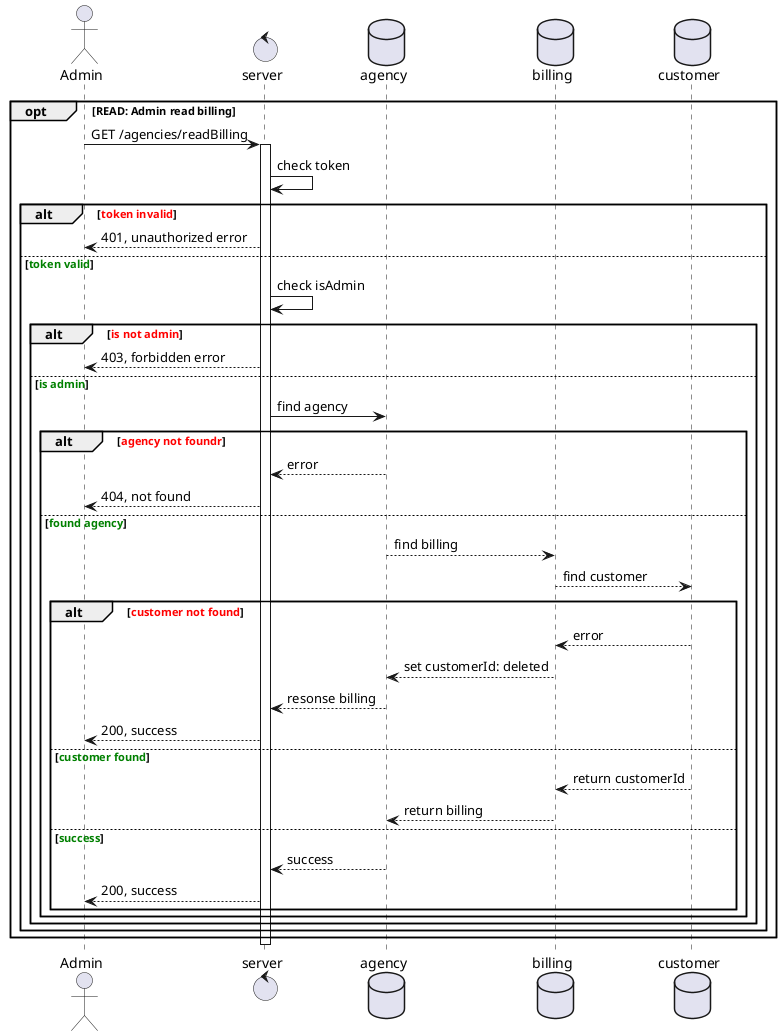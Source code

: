@startuml read billing admin sequence

actor Admin 
control server
database agency
database billing
database customer

opt READ: Admin read billing
  Admin -> server: GET /agencies/readBilling
  activate server
  server -> server: check token
  alt <font color=red>token invalid</font>
    server --> Admin: 401, unauthorized error
  else <font color=green>token valid</font>
    server -> server: check isAdmin
    alt <font color=red>is not admin</font>
      server --> Admin: 403, forbidden error
    else <font color=green>is admin</font>
      server -> agency: find agency
      alt <font color=red>agency not foundr</font>
        agency --> server: error
        server --> Admin: 404, not found
      else <font color=green>found agency</font>
        agency --> billing: find billing
        billing --> customer: find customer
        alt <font color=red>customer not found</font>
          customer --> billing: error
          billing --> agency: set customerId: deleted
          agency --> server: resonse billing
          server --> Admin: 200, success
        else <font color=green>customer found</font>
          customer --> billing: return customerId
          billing --> agency: return billing  
        else <font color=green>success</font>
          agency --> server: success
          server --> Admin: 200, success
          end
        end
      end
    end
  end
    deactivate server


@enduml